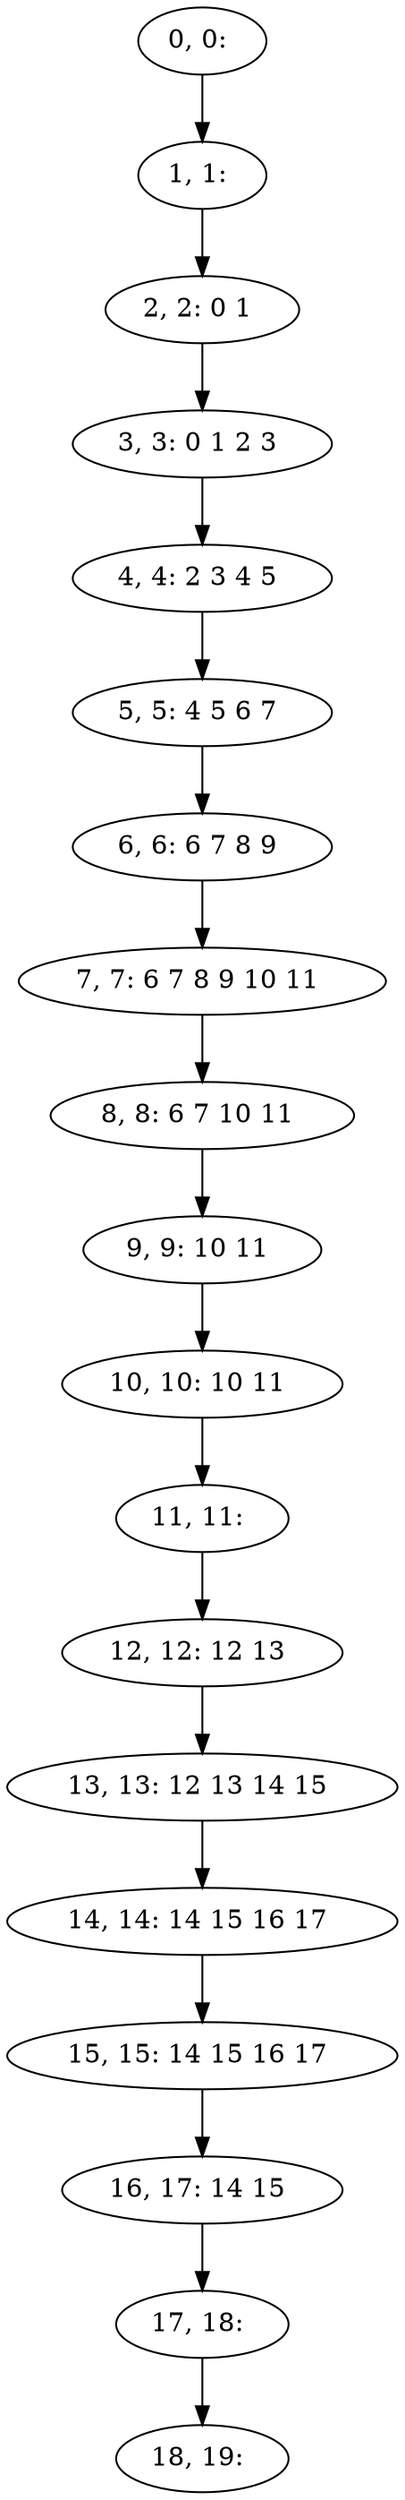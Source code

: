 digraph G {
0[label="0, 0: "];
1[label="1, 1: "];
2[label="2, 2: 0 1 "];
3[label="3, 3: 0 1 2 3 "];
4[label="4, 4: 2 3 4 5 "];
5[label="5, 5: 4 5 6 7 "];
6[label="6, 6: 6 7 8 9 "];
7[label="7, 7: 6 7 8 9 10 11 "];
8[label="8, 8: 6 7 10 11 "];
9[label="9, 9: 10 11 "];
10[label="10, 10: 10 11 "];
11[label="11, 11: "];
12[label="12, 12: 12 13 "];
13[label="13, 13: 12 13 14 15 "];
14[label="14, 14: 14 15 16 17 "];
15[label="15, 15: 14 15 16 17 "];
16[label="16, 17: 14 15 "];
17[label="17, 18: "];
18[label="18, 19: "];
0->1 ;
1->2 ;
2->3 ;
3->4 ;
4->5 ;
5->6 ;
6->7 ;
7->8 ;
8->9 ;
9->10 ;
10->11 ;
11->12 ;
12->13 ;
13->14 ;
14->15 ;
15->16 ;
16->17 ;
17->18 ;
}
